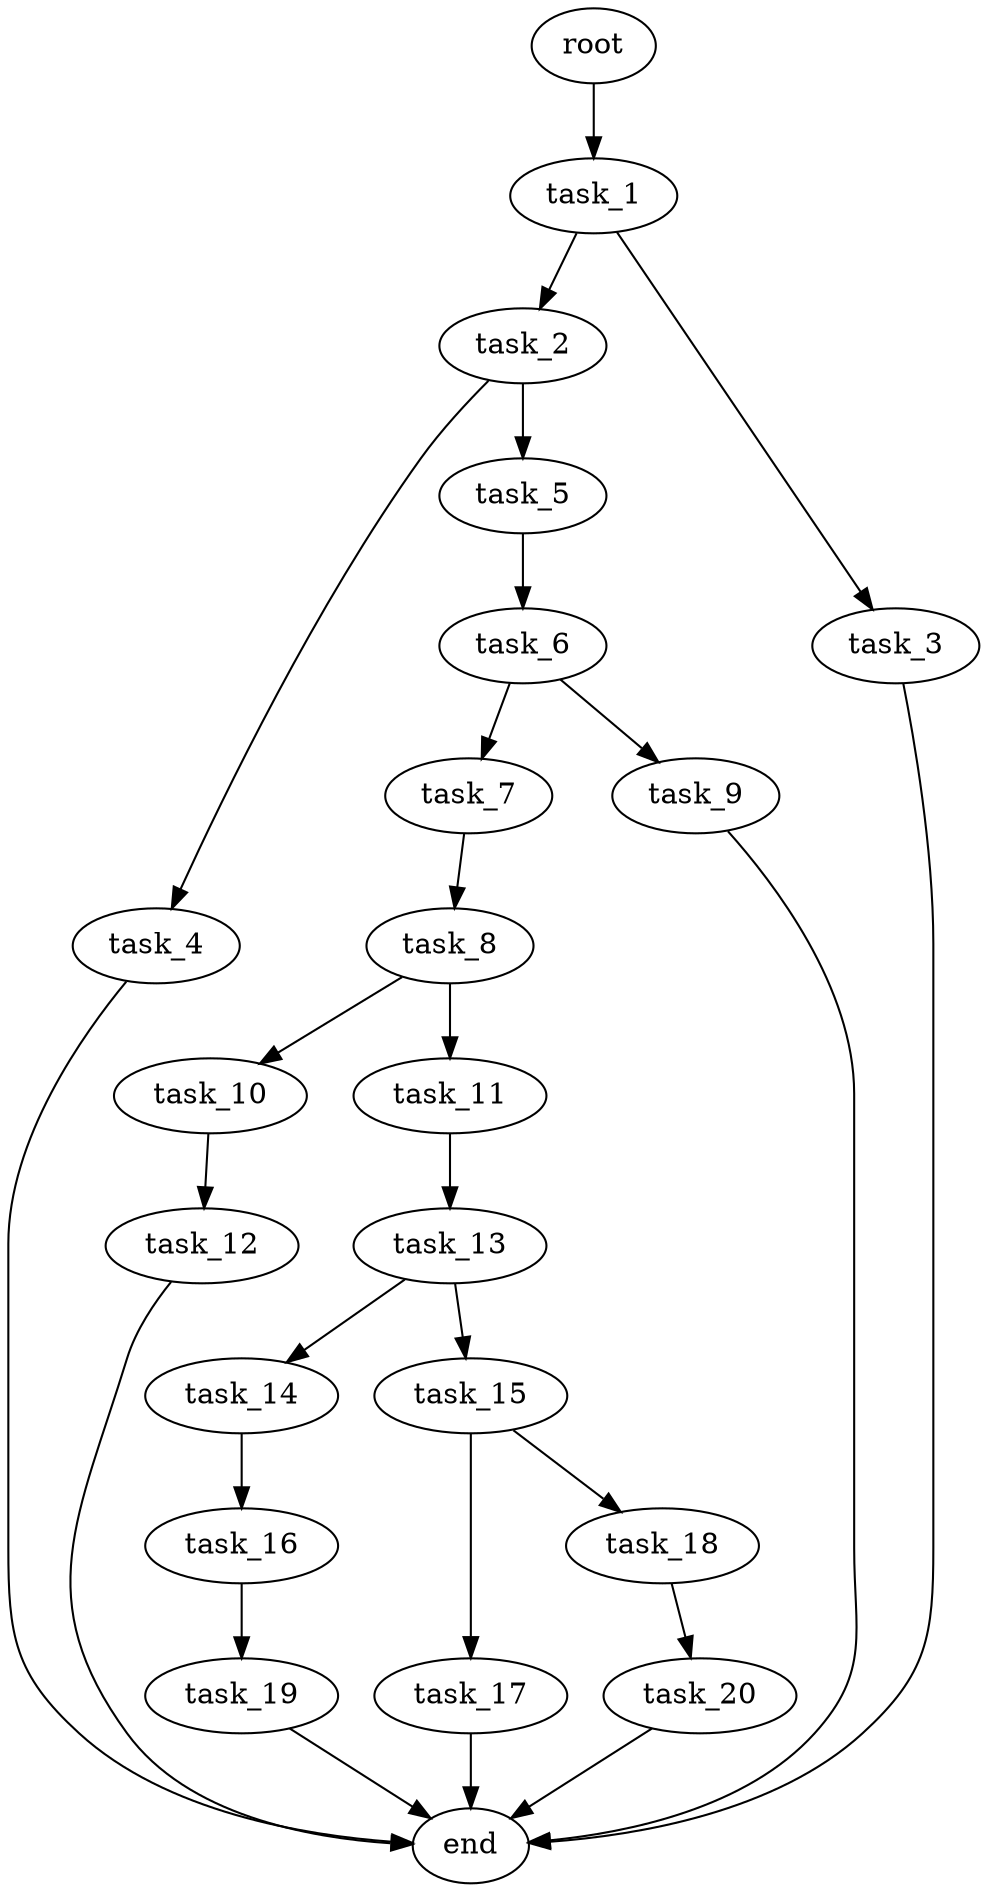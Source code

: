 digraph G {
  root [size="0.000000e+00"];
  task_1 [size="8.351363e+09"];
  task_2 [size="8.836938e+09"];
  task_3 [size="3.784372e+08"];
  task_4 [size="3.368307e+09"];
  task_5 [size="7.663310e+09"];
  task_6 [size="1.311359e+09"];
  task_7 [size="3.767822e+09"];
  task_8 [size="1.623310e+09"];
  task_9 [size="8.313619e+09"];
  task_10 [size="7.711207e+09"];
  task_11 [size="8.090628e+09"];
  task_12 [size="1.656226e+09"];
  task_13 [size="4.377296e+09"];
  task_14 [size="4.109175e+09"];
  task_15 [size="6.763953e+09"];
  task_16 [size="2.376064e+09"];
  task_17 [size="4.442543e+09"];
  task_18 [size="2.849994e+09"];
  task_19 [size="7.485617e+09"];
  task_20 [size="4.489831e+09"];
  end [size="0.000000e+00"];

  root -> task_1 [size="1.000000e-12"];
  task_1 -> task_2 [size="8.836938e+08"];
  task_1 -> task_3 [size="3.784372e+07"];
  task_2 -> task_4 [size="3.368307e+08"];
  task_2 -> task_5 [size="7.663310e+08"];
  task_3 -> end [size="1.000000e-12"];
  task_4 -> end [size="1.000000e-12"];
  task_5 -> task_6 [size="1.311359e+08"];
  task_6 -> task_7 [size="3.767822e+08"];
  task_6 -> task_9 [size="8.313619e+08"];
  task_7 -> task_8 [size="1.623310e+08"];
  task_8 -> task_10 [size="7.711207e+08"];
  task_8 -> task_11 [size="8.090628e+08"];
  task_9 -> end [size="1.000000e-12"];
  task_10 -> task_12 [size="1.656226e+08"];
  task_11 -> task_13 [size="4.377296e+08"];
  task_12 -> end [size="1.000000e-12"];
  task_13 -> task_14 [size="4.109175e+08"];
  task_13 -> task_15 [size="6.763953e+08"];
  task_14 -> task_16 [size="2.376064e+08"];
  task_15 -> task_17 [size="4.442543e+08"];
  task_15 -> task_18 [size="2.849994e+08"];
  task_16 -> task_19 [size="7.485617e+08"];
  task_17 -> end [size="1.000000e-12"];
  task_18 -> task_20 [size="4.489831e+08"];
  task_19 -> end [size="1.000000e-12"];
  task_20 -> end [size="1.000000e-12"];
}
